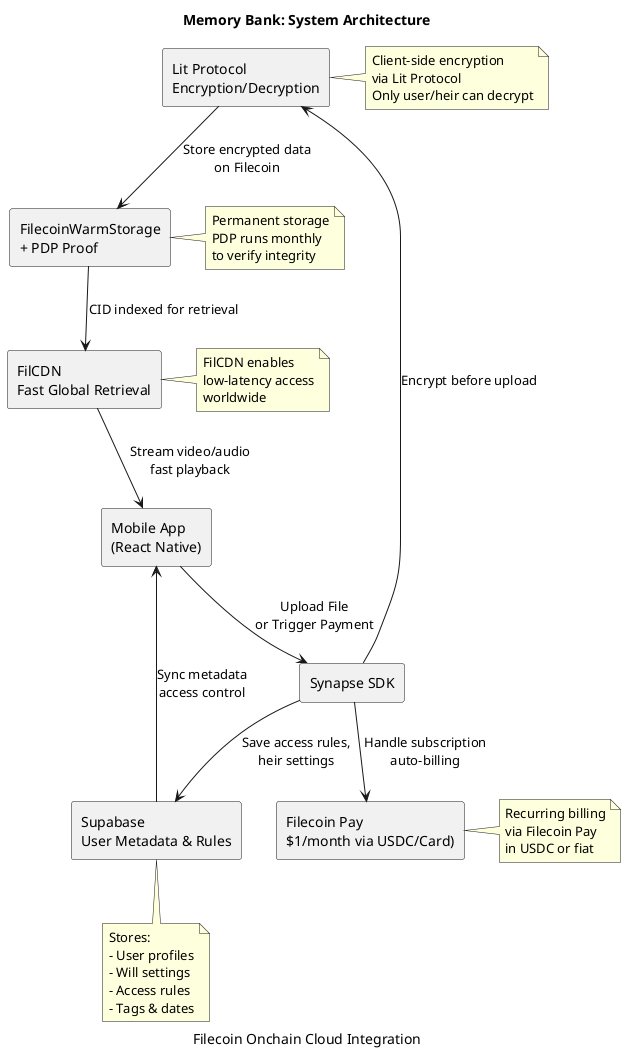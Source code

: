 @startuml
skinparam componentStyle rectangle
skinparam shadowing false
title Memory Bank: System Architecture

[Mobile App\n(React Native)] as A
[Synapse SDK] as B
[Lit Protocol\nEncryption/Decryption] as F
[FilecoinWarmStorage\n+ PDP Proof] as C
[Filecoin Pay\n$1/month via USDC/Card)] as D
[Supabase\nUser Metadata & Rules] as G
[FilCDN\nFast Global Retrieval] as E

A --> B : Upload File\nor Trigger Payment
B --> F : Encrypt before upload
F --> C : Store encrypted data\non Filecoin
C --> E : CID indexed for retrieval
E --> A : Stream video/audio\nfast playback
B --> D : Handle subscription\nauto-billing
B --> G : Save access rules,\nheir settings
G --> A : Sync metadata\naccess control

note right of F
  Client-side encryption
  via Lit Protocol
  Only user/heir can decrypt
end note

note right of C
  Permanent storage
  PDP runs monthly
  to verify integrity
end note

note right of D
  Recurring billing
  via Filecoin Pay
  in USDC or fiat
end note

note right of E
  FilCDN enables
  low-latency access
  worldwide
end note

note bottom of G
  Stores:
  - User profiles
  - Will settings
  - Access rules
  - Tags & dates
end note

caption Filecoin Onchain Cloud Integration
@enduml